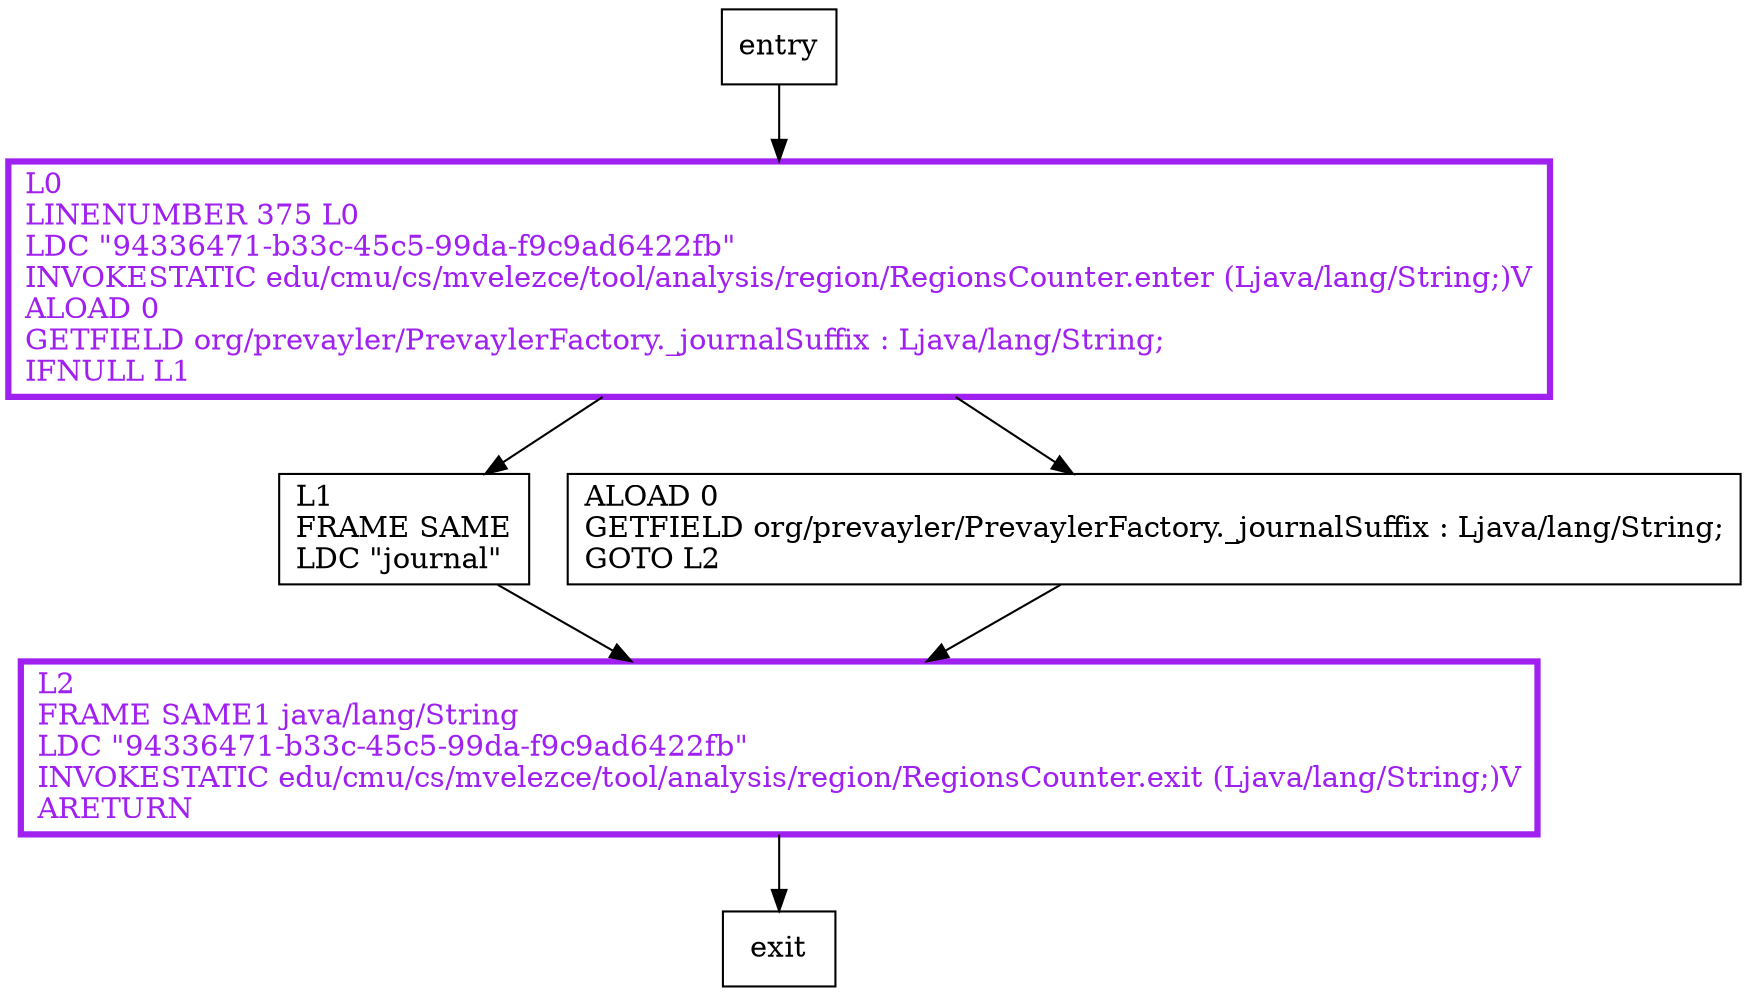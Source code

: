 digraph journalSuffix {
node [shape=record];
1576530256 [label="L1\lFRAME SAME\lLDC \"journal\"\l"];
2025788445 [label="L2\lFRAME SAME1 java/lang/String\lLDC \"94336471-b33c-45c5-99da-f9c9ad6422fb\"\lINVOKESTATIC edu/cmu/cs/mvelezce/tool/analysis/region/RegionsCounter.exit (Ljava/lang/String;)V\lARETURN\l"];
839801554 [label="ALOAD 0\lGETFIELD org/prevayler/PrevaylerFactory._journalSuffix : Ljava/lang/String;\lGOTO L2\l"];
1925244990 [label="L0\lLINENUMBER 375 L0\lLDC \"94336471-b33c-45c5-99da-f9c9ad6422fb\"\lINVOKESTATIC edu/cmu/cs/mvelezce/tool/analysis/region/RegionsCounter.enter (Ljava/lang/String;)V\lALOAD 0\lGETFIELD org/prevayler/PrevaylerFactory._journalSuffix : Ljava/lang/String;\lIFNULL L1\l"];
entry;
exit;
entry -> 1925244990;
1576530256 -> 2025788445;
2025788445 -> exit;
839801554 -> 2025788445;
1925244990 -> 1576530256;
1925244990 -> 839801554;
2025788445[fontcolor="purple", penwidth=3, color="purple"];
1925244990[fontcolor="purple", penwidth=3, color="purple"];
}
